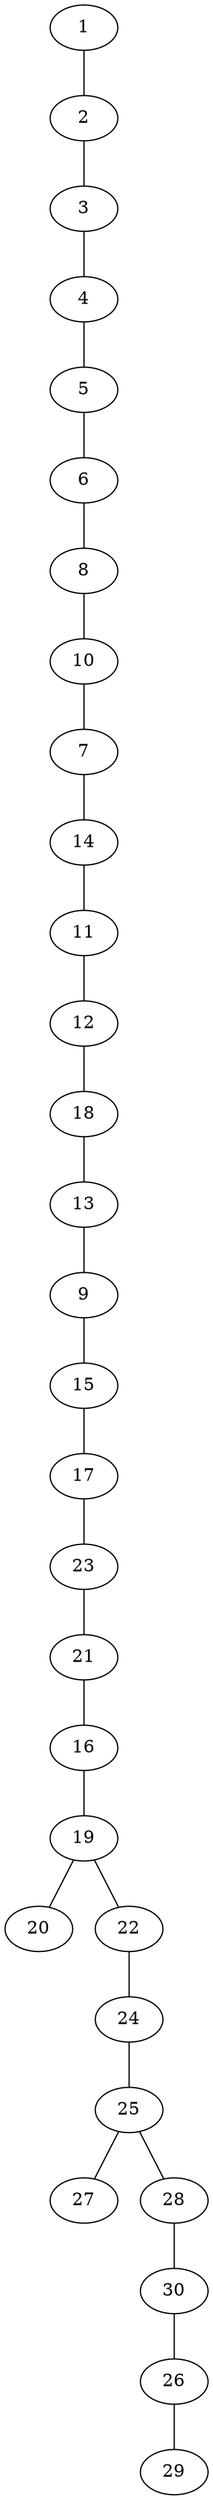 graph g_m_29{
1--2
2--3
3--4
4--5
5--6
6--8
8--10
10--7
7--14
14--11
11--12
12--18
18--13
13--9
9--15
15--17
17--23
23--21
21--16
16--19
19--20
19--22
22--24
24--25
25--27
25--28
28--30
30--26
26--29
}

